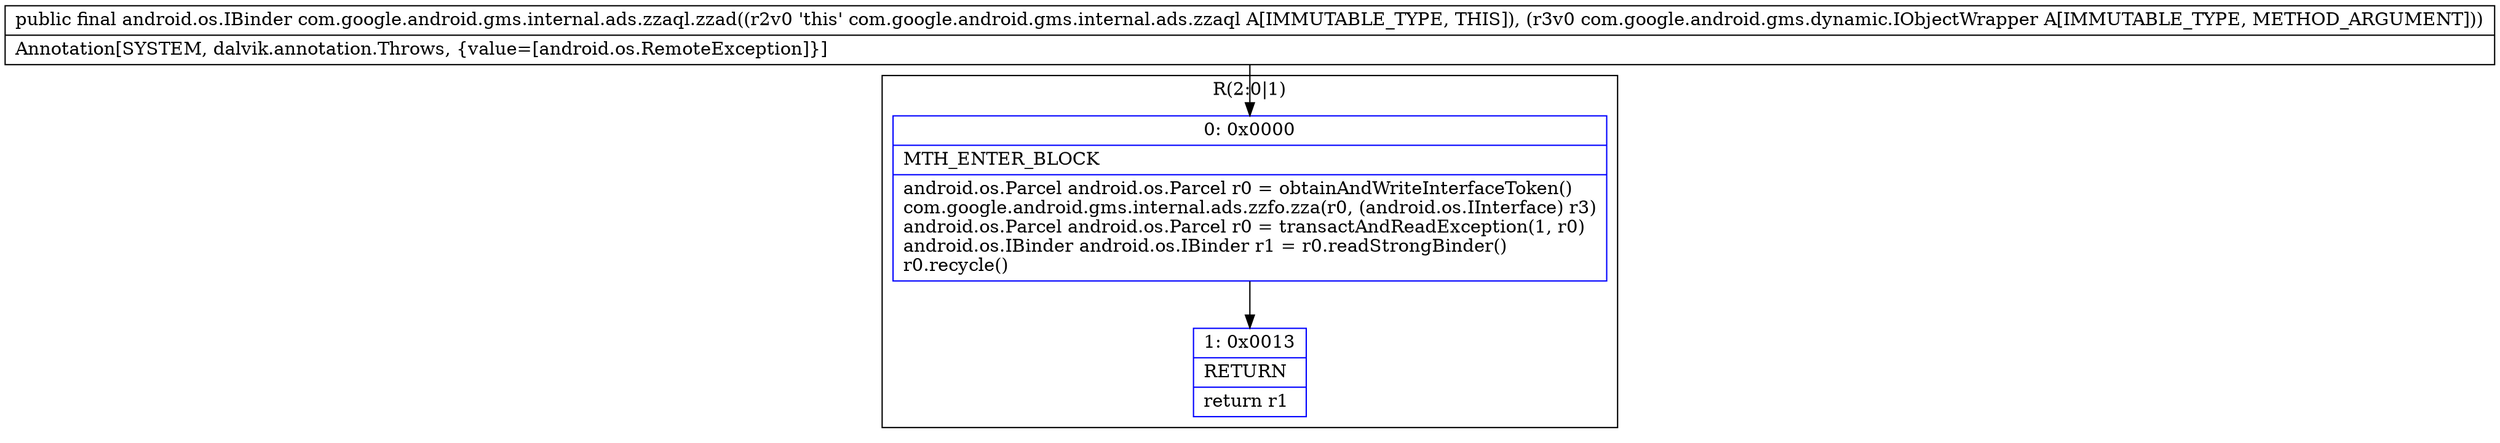 digraph "CFG forcom.google.android.gms.internal.ads.zzaql.zzad(Lcom\/google\/android\/gms\/dynamic\/IObjectWrapper;)Landroid\/os\/IBinder;" {
subgraph cluster_Region_1495128956 {
label = "R(2:0|1)";
node [shape=record,color=blue];
Node_0 [shape=record,label="{0\:\ 0x0000|MTH_ENTER_BLOCK\l|android.os.Parcel android.os.Parcel r0 = obtainAndWriteInterfaceToken()\lcom.google.android.gms.internal.ads.zzfo.zza(r0, (android.os.IInterface) r3)\landroid.os.Parcel android.os.Parcel r0 = transactAndReadException(1, r0)\landroid.os.IBinder android.os.IBinder r1 = r0.readStrongBinder()\lr0.recycle()\l}"];
Node_1 [shape=record,label="{1\:\ 0x0013|RETURN\l|return r1\l}"];
}
MethodNode[shape=record,label="{public final android.os.IBinder com.google.android.gms.internal.ads.zzaql.zzad((r2v0 'this' com.google.android.gms.internal.ads.zzaql A[IMMUTABLE_TYPE, THIS]), (r3v0 com.google.android.gms.dynamic.IObjectWrapper A[IMMUTABLE_TYPE, METHOD_ARGUMENT]))  | Annotation[SYSTEM, dalvik.annotation.Throws, \{value=[android.os.RemoteException]\}]\l}"];
MethodNode -> Node_0;
Node_0 -> Node_1;
}

